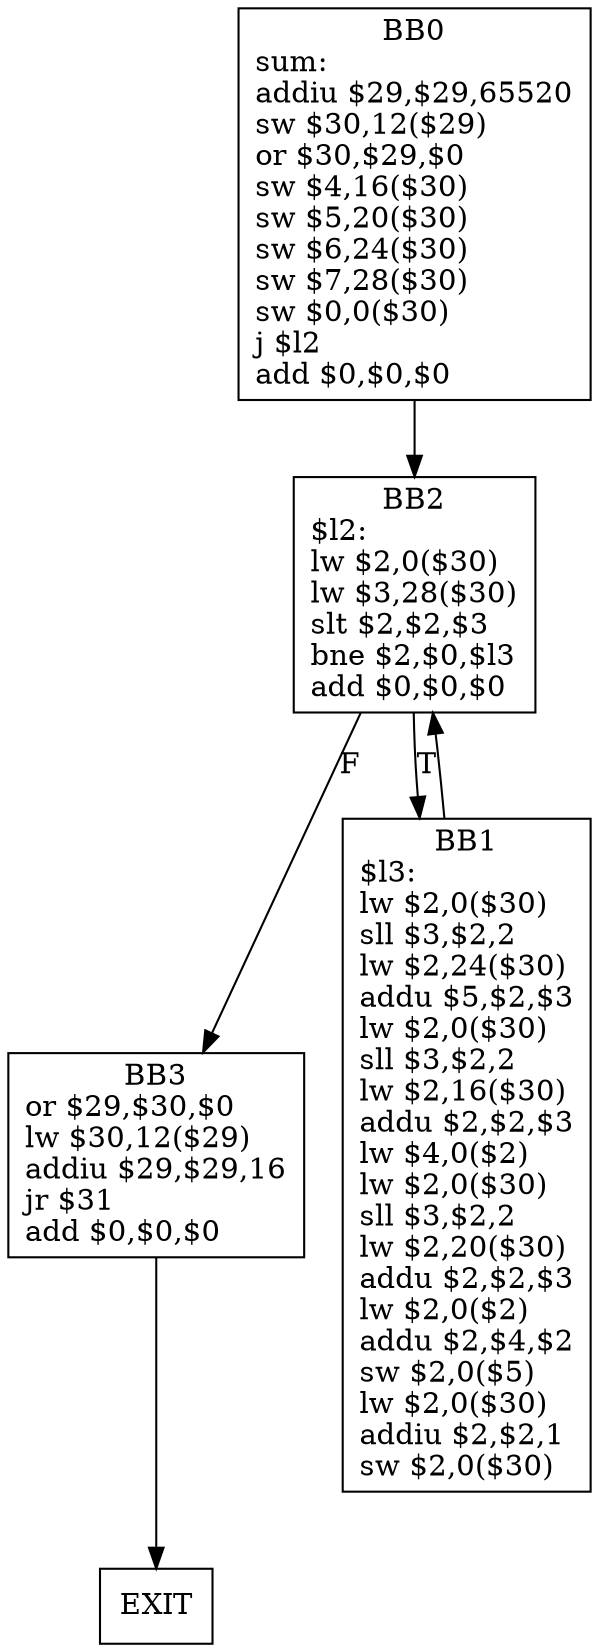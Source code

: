digraph G1 {
node [shape = box];
BB0 [label = "BB0\nsum:\laddiu $29,$29,65520\lsw $30,12($29)\lor $30,$29,$0\lsw $4,16($30)\lsw $5,20($30)\lsw $6,24($30)\lsw $7,28($30)\lsw $0,0($30)\lj $l2\ladd $0,$0,$0\l"] ;
BB0 -> BB2 [style = filled, label = ""];
BB2 [label = "BB2\n$l2:\llw $2,0($30)\llw $3,28($30)\lslt $2,$2,$3\lbne $2,$0,$l3\ladd $0,$0,$0\l"] ;
BB2 -> BB3 [style = filled, label = "F"];
BB2 -> BB1[style = filled, label = "T"];
BB3 [label = "BB3\nor $29,$30,$0\llw $30,12($29)\laddiu $29,$29,16\ljr $31\ladd $0,$0,$0\l"] ;
BB3 -> EXIT  [style = filled, label = ""];
BB1 [label = "BB1\n$l3:\llw $2,0($30)\lsll $3,$2,2\llw $2,24($30)\laddu $5,$2,$3\llw $2,0($30)\lsll $3,$2,2\llw $2,16($30)\laddu $2,$2,$3\llw $4,0($2)\llw $2,0($30)\lsll $3,$2,2\llw $2,20($30)\laddu $2,$2,$3\llw $2,0($2)\laddu $2,$4,$2\lsw $2,0($5)\llw $2,0($30)\laddiu $2,$2,1\lsw $2,0($30)\l"] ;
BB1 -> BB2 [style = filled, label = ""];
}
